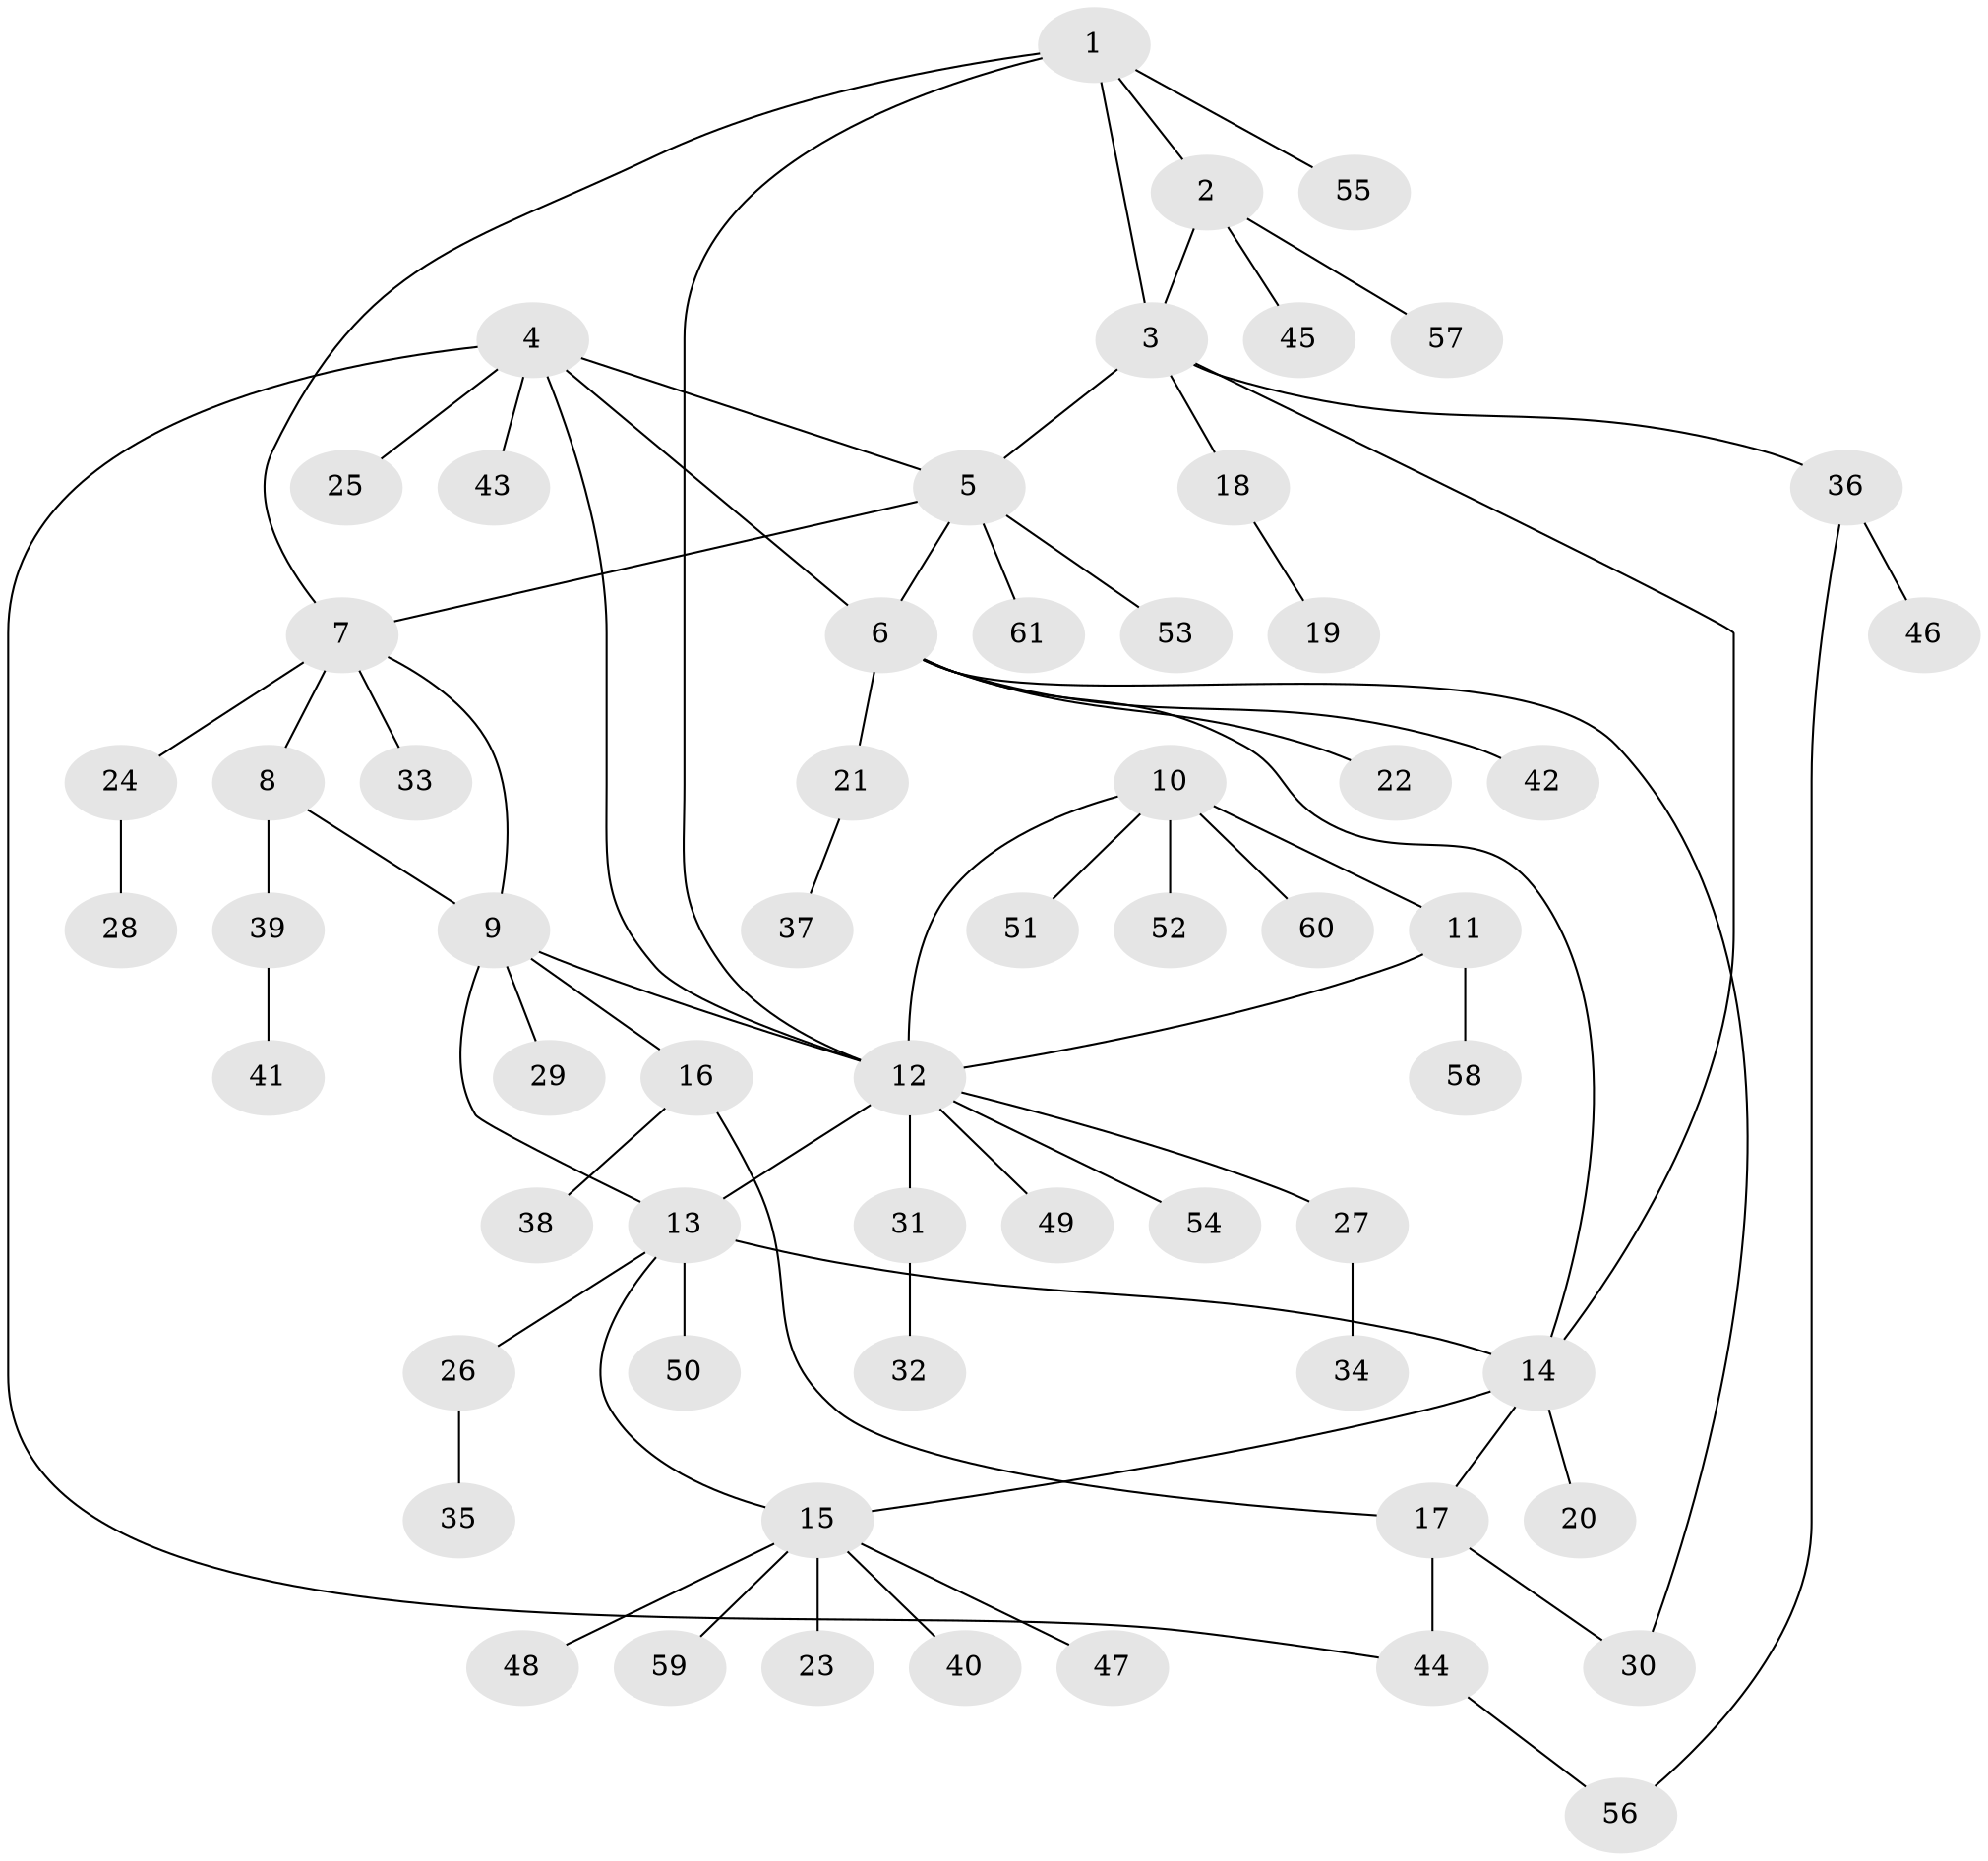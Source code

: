 // Generated by graph-tools (version 1.1) at 2025/37/03/09/25 02:37:46]
// undirected, 61 vertices, 75 edges
graph export_dot {
graph [start="1"]
  node [color=gray90,style=filled];
  1;
  2;
  3;
  4;
  5;
  6;
  7;
  8;
  9;
  10;
  11;
  12;
  13;
  14;
  15;
  16;
  17;
  18;
  19;
  20;
  21;
  22;
  23;
  24;
  25;
  26;
  27;
  28;
  29;
  30;
  31;
  32;
  33;
  34;
  35;
  36;
  37;
  38;
  39;
  40;
  41;
  42;
  43;
  44;
  45;
  46;
  47;
  48;
  49;
  50;
  51;
  52;
  53;
  54;
  55;
  56;
  57;
  58;
  59;
  60;
  61;
  1 -- 2;
  1 -- 3;
  1 -- 7;
  1 -- 12;
  1 -- 55;
  2 -- 3;
  2 -- 45;
  2 -- 57;
  3 -- 5;
  3 -- 14;
  3 -- 18;
  3 -- 36;
  4 -- 5;
  4 -- 6;
  4 -- 12;
  4 -- 25;
  4 -- 43;
  4 -- 44;
  5 -- 6;
  5 -- 7;
  5 -- 53;
  5 -- 61;
  6 -- 14;
  6 -- 21;
  6 -- 22;
  6 -- 30;
  6 -- 42;
  7 -- 8;
  7 -- 9;
  7 -- 24;
  7 -- 33;
  8 -- 9;
  8 -- 39;
  9 -- 12;
  9 -- 13;
  9 -- 16;
  9 -- 29;
  10 -- 11;
  10 -- 12;
  10 -- 51;
  10 -- 52;
  10 -- 60;
  11 -- 12;
  11 -- 58;
  12 -- 13;
  12 -- 27;
  12 -- 31;
  12 -- 49;
  12 -- 54;
  13 -- 14;
  13 -- 15;
  13 -- 26;
  13 -- 50;
  14 -- 15;
  14 -- 17;
  14 -- 20;
  15 -- 23;
  15 -- 40;
  15 -- 47;
  15 -- 48;
  15 -- 59;
  16 -- 17;
  16 -- 38;
  17 -- 30;
  17 -- 44;
  18 -- 19;
  21 -- 37;
  24 -- 28;
  26 -- 35;
  27 -- 34;
  31 -- 32;
  36 -- 46;
  36 -- 56;
  39 -- 41;
  44 -- 56;
}
